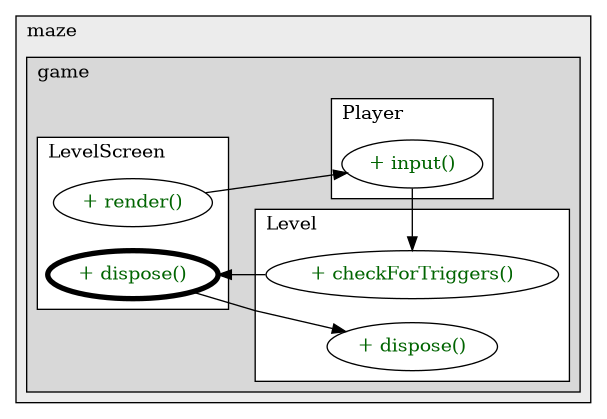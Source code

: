 @startuml

/' diagram meta data start
config=CallConfiguration;
{
  "rootMethod": "com.maze.game.screens.LevelScreen#dispose()",
  "projectClassification": {
    "searchMode": "OpenProject", // OpenProject, AllProjects
    "includedProjects": "",
    "pathEndKeywords": "*.impl",
    "isClientPath": "",
    "isClientName": "",
    "isTestPath": "",
    "isTestName": "",
    "isMappingPath": "",
    "isMappingName": "",
    "isDataAccessPath": "",
    "isDataAccessName": "",
    "isDataStructurePath": "",
    "isDataStructureName": "",
    "isInterfaceStructuresPath": "",
    "isInterfaceStructuresName": "",
    "isEntryPointPath": "",
    "isEntryPointName": "",
    "treatFinalFieldsAsMandatory": false
  },
  "graphRestriction": {
    "classPackageExcludeFilter": "",
    "classPackageIncludeFilter": "",
    "classNameExcludeFilter": "",
    "classNameIncludeFilter": "",
    "methodNameExcludeFilter": "",
    "methodNameIncludeFilter": "",
    "removeByInheritance": "", // inheritance/annotation based filtering is done in a second step
    "removeByAnnotation": "",
    "removeByClassPackage": "", // cleanup the graph after inheritance/annotation based filtering is done
    "removeByClassName": "",
    "cutMappings": true,
    "cutEnum": true,
    "cutTests": true,
    "cutClient": true,
    "cutDataAccess": true,
    "cutInterfaceStructures": true,
    "cutDataStructures": true,
    "cutGetterAndSetter": true,
    "cutConstructors": true
  },
  "graphTraversal": {
    "forwardDepth": 3,
    "backwardDepth": 3,
    "classPackageExcludeFilter": "",
    "classPackageIncludeFilter": "",
    "classNameExcludeFilter": "",
    "classNameIncludeFilter": "",
    "methodNameExcludeFilter": "",
    "methodNameIncludeFilter": "",
    "hideMappings": false,
    "hideDataStructures": false,
    "hidePrivateMethods": true,
    "hideInterfaceCalls": true, // indirection: implementation -> interface (is hidden) -> implementation
    "onlyShowApplicationEntryPoints": false, // root node is included
    "useMethodCallsForStructureDiagram": "ForwardOnly" // ForwardOnly, BothDirections, No
  },
  "details": {
    "aggregation": "GroupByClass", // ByClass, GroupByClass, None
    "showMethodParametersTypes": false,
    "showMethodParametersNames": false,
    "showMethodReturnType": false,
    "showPackageLevels": 2,
    "showCallOrder": false,
    "edgeMode": "MethodsOnly", // TypesOnly, MethodsOnly, TypesAndMethods, MethodsAndDirectTypeUsage
    "showDetailedClassStructure": false
  },
  "rootClass": "com.maze.game.screens.LevelScreen",
  "extensionCallbackMethod": "" // qualified.class.name#methodName - signature: public static String method(String)
}
diagram meta data end '/



digraph g {
    rankdir="LR"
    splines=polyline
    

'nodes 
subgraph cluster_3344319 { 
   	label=maze
	labeljust=l
	fillcolor="#ececec"
	style=filled
   
   subgraph cluster_1648327873 { 
   	label=game
	labeljust=l
	fillcolor="#d8d8d8"
	style=filled
   
   subgraph cluster_1234602689 { 
   	label=Level
	labeljust=l
	fillcolor=white
	style=filled
   
   Level68564983XXXcheckForTriggers121074111[
	label="+ checkForTriggers()"
	style=filled
	fillcolor=white
	tooltip="Level

null"
	fontcolor=darkgreen
];

Level68564983XXXdispose0[
	label="+ dispose()"
	style=filled
	fillcolor=white
	tooltip="Level

null"
	fontcolor=darkgreen
];
} 

subgraph cluster_435960145 { 
   	label=LevelScreen
	labeljust=l
	fillcolor=white
	style=filled
   
   LevelScreen268915155XXXdispose0[
	label="+ dispose()"
	style=filled
	fillcolor=white
	tooltip="LevelScreen

null"
	penwidth=4
	fontcolor=darkgreen
];

LevelScreen268915155XXXrender97526364[
	label="+ render()"
	style=filled
	fillcolor=white
	tooltip="LevelScreen

null"
	fontcolor=darkgreen
];
} 

subgraph cluster_864323173 { 
   	label=Player
	labeljust=l
	fillcolor=white
	style=filled
   
   Player1065624724XXXinput1508377064[
	label="+ input()"
	style=filled
	fillcolor=white
	tooltip="Player

null"
	fontcolor=darkgreen
];
} 
} 
} 

'edges    
Level68564983XXXcheckForTriggers121074111 -> LevelScreen268915155XXXdispose0;
LevelScreen268915155XXXdispose0 -> Level68564983XXXdispose0;
LevelScreen268915155XXXrender97526364 -> Player1065624724XXXinput1508377064;
Player1065624724XXXinput1508377064 -> Level68564983XXXcheckForTriggers121074111;
    
}
@enduml